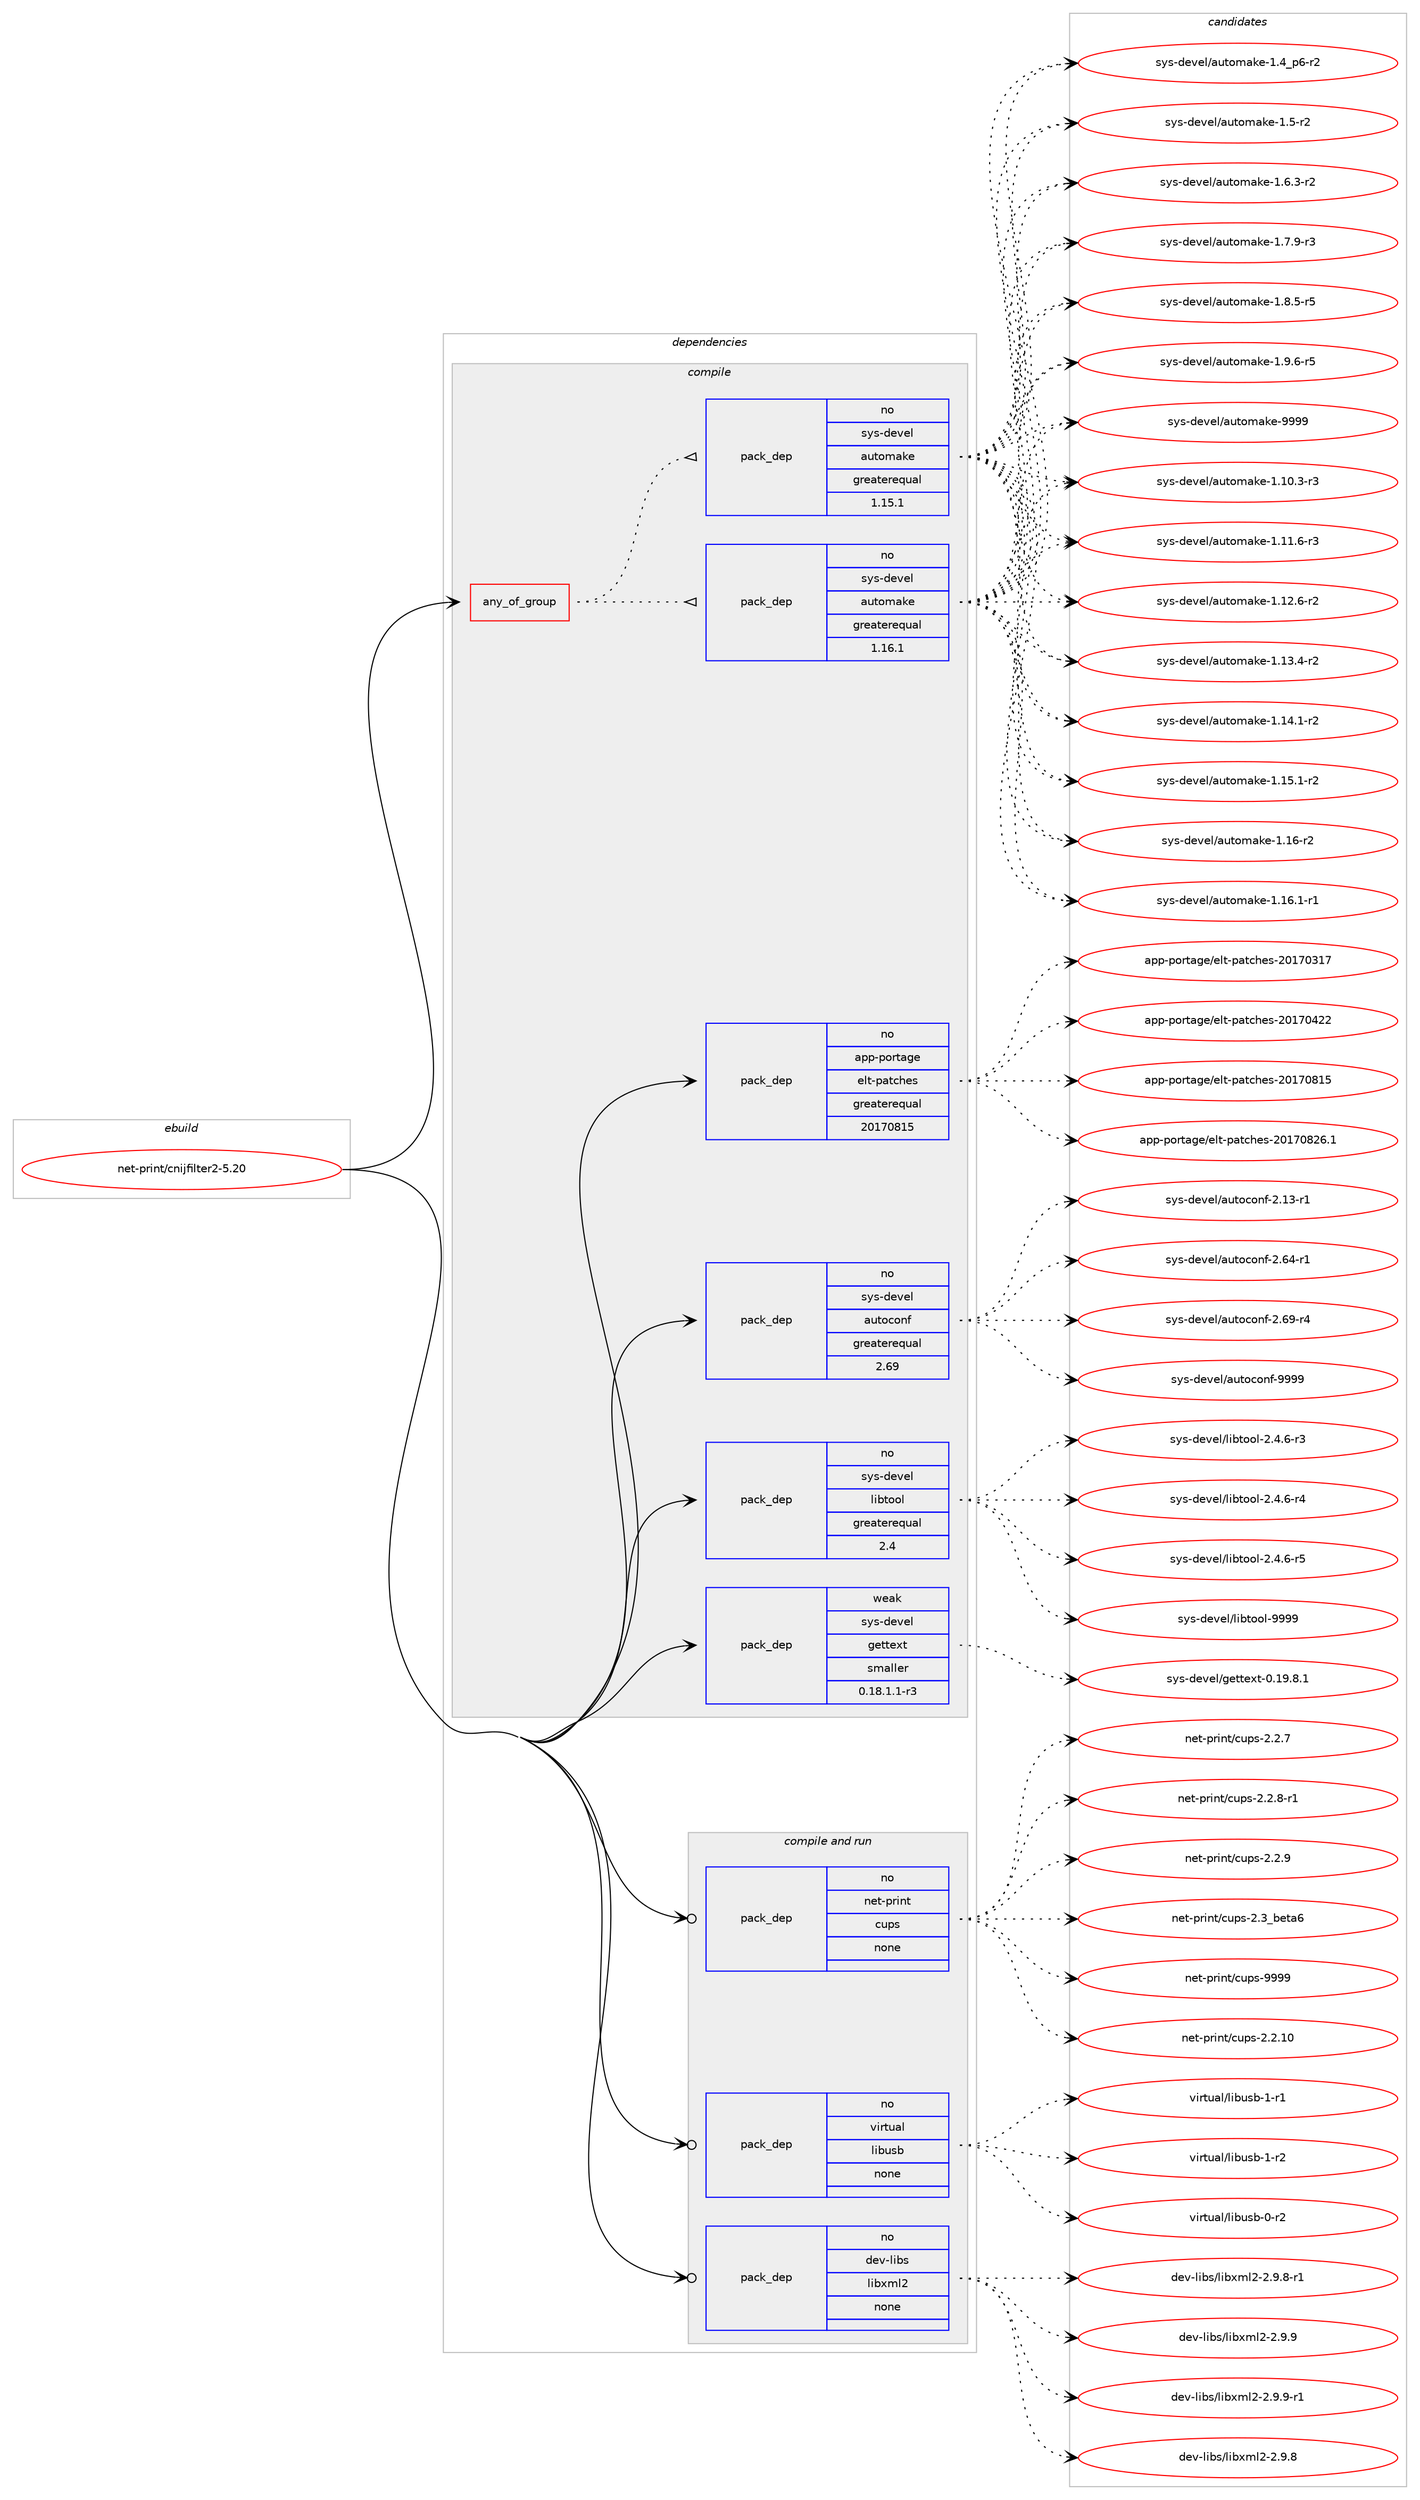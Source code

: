 digraph prolog {

# *************
# Graph options
# *************

newrank=true;
concentrate=true;
compound=true;
graph [rankdir=LR,fontname=Helvetica,fontsize=10,ranksep=1.5];#, ranksep=2.5, nodesep=0.2];
edge  [arrowhead=vee];
node  [fontname=Helvetica,fontsize=10];

# **********
# The ebuild
# **********

subgraph cluster_leftcol {
color=gray;
rank=same;
label=<<i>ebuild</i>>;
id [label="net-print/cnijfilter2-5.20", color=red, width=4, href="../net-print/cnijfilter2-5.20.svg"];
}

# ****************
# The dependencies
# ****************

subgraph cluster_midcol {
color=gray;
label=<<i>dependencies</i>>;
subgraph cluster_compile {
fillcolor="#eeeeee";
style=filled;
label=<<i>compile</i>>;
subgraph any26569 {
dependency1676529 [label=<<TABLE BORDER="0" CELLBORDER="1" CELLSPACING="0" CELLPADDING="4"><TR><TD CELLPADDING="10">any_of_group</TD></TR></TABLE>>, shape=none, color=red];subgraph pack1198929 {
dependency1676530 [label=<<TABLE BORDER="0" CELLBORDER="1" CELLSPACING="0" CELLPADDING="4" WIDTH="220"><TR><TD ROWSPAN="6" CELLPADDING="30">pack_dep</TD></TR><TR><TD WIDTH="110">no</TD></TR><TR><TD>sys-devel</TD></TR><TR><TD>automake</TD></TR><TR><TD>greaterequal</TD></TR><TR><TD>1.16.1</TD></TR></TABLE>>, shape=none, color=blue];
}
dependency1676529:e -> dependency1676530:w [weight=20,style="dotted",arrowhead="oinv"];
subgraph pack1198930 {
dependency1676531 [label=<<TABLE BORDER="0" CELLBORDER="1" CELLSPACING="0" CELLPADDING="4" WIDTH="220"><TR><TD ROWSPAN="6" CELLPADDING="30">pack_dep</TD></TR><TR><TD WIDTH="110">no</TD></TR><TR><TD>sys-devel</TD></TR><TR><TD>automake</TD></TR><TR><TD>greaterequal</TD></TR><TR><TD>1.15.1</TD></TR></TABLE>>, shape=none, color=blue];
}
dependency1676529:e -> dependency1676531:w [weight=20,style="dotted",arrowhead="oinv"];
}
id:e -> dependency1676529:w [weight=20,style="solid",arrowhead="vee"];
subgraph pack1198931 {
dependency1676532 [label=<<TABLE BORDER="0" CELLBORDER="1" CELLSPACING="0" CELLPADDING="4" WIDTH="220"><TR><TD ROWSPAN="6" CELLPADDING="30">pack_dep</TD></TR><TR><TD WIDTH="110">no</TD></TR><TR><TD>app-portage</TD></TR><TR><TD>elt-patches</TD></TR><TR><TD>greaterequal</TD></TR><TR><TD>20170815</TD></TR></TABLE>>, shape=none, color=blue];
}
id:e -> dependency1676532:w [weight=20,style="solid",arrowhead="vee"];
subgraph pack1198932 {
dependency1676533 [label=<<TABLE BORDER="0" CELLBORDER="1" CELLSPACING="0" CELLPADDING="4" WIDTH="220"><TR><TD ROWSPAN="6" CELLPADDING="30">pack_dep</TD></TR><TR><TD WIDTH="110">no</TD></TR><TR><TD>sys-devel</TD></TR><TR><TD>autoconf</TD></TR><TR><TD>greaterequal</TD></TR><TR><TD>2.69</TD></TR></TABLE>>, shape=none, color=blue];
}
id:e -> dependency1676533:w [weight=20,style="solid",arrowhead="vee"];
subgraph pack1198933 {
dependency1676534 [label=<<TABLE BORDER="0" CELLBORDER="1" CELLSPACING="0" CELLPADDING="4" WIDTH="220"><TR><TD ROWSPAN="6" CELLPADDING="30">pack_dep</TD></TR><TR><TD WIDTH="110">no</TD></TR><TR><TD>sys-devel</TD></TR><TR><TD>libtool</TD></TR><TR><TD>greaterequal</TD></TR><TR><TD>2.4</TD></TR></TABLE>>, shape=none, color=blue];
}
id:e -> dependency1676534:w [weight=20,style="solid",arrowhead="vee"];
subgraph pack1198934 {
dependency1676535 [label=<<TABLE BORDER="0" CELLBORDER="1" CELLSPACING="0" CELLPADDING="4" WIDTH="220"><TR><TD ROWSPAN="6" CELLPADDING="30">pack_dep</TD></TR><TR><TD WIDTH="110">weak</TD></TR><TR><TD>sys-devel</TD></TR><TR><TD>gettext</TD></TR><TR><TD>smaller</TD></TR><TR><TD>0.18.1.1-r3</TD></TR></TABLE>>, shape=none, color=blue];
}
id:e -> dependency1676535:w [weight=20,style="solid",arrowhead="vee"];
}
subgraph cluster_compileandrun {
fillcolor="#eeeeee";
style=filled;
label=<<i>compile and run</i>>;
subgraph pack1198935 {
dependency1676536 [label=<<TABLE BORDER="0" CELLBORDER="1" CELLSPACING="0" CELLPADDING="4" WIDTH="220"><TR><TD ROWSPAN="6" CELLPADDING="30">pack_dep</TD></TR><TR><TD WIDTH="110">no</TD></TR><TR><TD>dev-libs</TD></TR><TR><TD>libxml2</TD></TR><TR><TD>none</TD></TR><TR><TD></TD></TR></TABLE>>, shape=none, color=blue];
}
id:e -> dependency1676536:w [weight=20,style="solid",arrowhead="odotvee"];
subgraph pack1198936 {
dependency1676537 [label=<<TABLE BORDER="0" CELLBORDER="1" CELLSPACING="0" CELLPADDING="4" WIDTH="220"><TR><TD ROWSPAN="6" CELLPADDING="30">pack_dep</TD></TR><TR><TD WIDTH="110">no</TD></TR><TR><TD>net-print</TD></TR><TR><TD>cups</TD></TR><TR><TD>none</TD></TR><TR><TD></TD></TR></TABLE>>, shape=none, color=blue];
}
id:e -> dependency1676537:w [weight=20,style="solid",arrowhead="odotvee"];
subgraph pack1198937 {
dependency1676538 [label=<<TABLE BORDER="0" CELLBORDER="1" CELLSPACING="0" CELLPADDING="4" WIDTH="220"><TR><TD ROWSPAN="6" CELLPADDING="30">pack_dep</TD></TR><TR><TD WIDTH="110">no</TD></TR><TR><TD>virtual</TD></TR><TR><TD>libusb</TD></TR><TR><TD>none</TD></TR><TR><TD></TD></TR></TABLE>>, shape=none, color=blue];
}
id:e -> dependency1676538:w [weight=20,style="solid",arrowhead="odotvee"];
}
subgraph cluster_run {
fillcolor="#eeeeee";
style=filled;
label=<<i>run</i>>;
}
}

# **************
# The candidates
# **************

subgraph cluster_choices {
rank=same;
color=gray;
label=<<i>candidates</i>>;

subgraph choice1198929 {
color=black;
nodesep=1;
choice11512111545100101118101108479711711611110997107101454946494846514511451 [label="sys-devel/automake-1.10.3-r3", color=red, width=4,href="../sys-devel/automake-1.10.3-r3.svg"];
choice11512111545100101118101108479711711611110997107101454946494946544511451 [label="sys-devel/automake-1.11.6-r3", color=red, width=4,href="../sys-devel/automake-1.11.6-r3.svg"];
choice11512111545100101118101108479711711611110997107101454946495046544511450 [label="sys-devel/automake-1.12.6-r2", color=red, width=4,href="../sys-devel/automake-1.12.6-r2.svg"];
choice11512111545100101118101108479711711611110997107101454946495146524511450 [label="sys-devel/automake-1.13.4-r2", color=red, width=4,href="../sys-devel/automake-1.13.4-r2.svg"];
choice11512111545100101118101108479711711611110997107101454946495246494511450 [label="sys-devel/automake-1.14.1-r2", color=red, width=4,href="../sys-devel/automake-1.14.1-r2.svg"];
choice11512111545100101118101108479711711611110997107101454946495346494511450 [label="sys-devel/automake-1.15.1-r2", color=red, width=4,href="../sys-devel/automake-1.15.1-r2.svg"];
choice1151211154510010111810110847971171161111099710710145494649544511450 [label="sys-devel/automake-1.16-r2", color=red, width=4,href="../sys-devel/automake-1.16-r2.svg"];
choice11512111545100101118101108479711711611110997107101454946495446494511449 [label="sys-devel/automake-1.16.1-r1", color=red, width=4,href="../sys-devel/automake-1.16.1-r1.svg"];
choice115121115451001011181011084797117116111109971071014549465295112544511450 [label="sys-devel/automake-1.4_p6-r2", color=red, width=4,href="../sys-devel/automake-1.4_p6-r2.svg"];
choice11512111545100101118101108479711711611110997107101454946534511450 [label="sys-devel/automake-1.5-r2", color=red, width=4,href="../sys-devel/automake-1.5-r2.svg"];
choice115121115451001011181011084797117116111109971071014549465446514511450 [label="sys-devel/automake-1.6.3-r2", color=red, width=4,href="../sys-devel/automake-1.6.3-r2.svg"];
choice115121115451001011181011084797117116111109971071014549465546574511451 [label="sys-devel/automake-1.7.9-r3", color=red, width=4,href="../sys-devel/automake-1.7.9-r3.svg"];
choice115121115451001011181011084797117116111109971071014549465646534511453 [label="sys-devel/automake-1.8.5-r5", color=red, width=4,href="../sys-devel/automake-1.8.5-r5.svg"];
choice115121115451001011181011084797117116111109971071014549465746544511453 [label="sys-devel/automake-1.9.6-r5", color=red, width=4,href="../sys-devel/automake-1.9.6-r5.svg"];
choice115121115451001011181011084797117116111109971071014557575757 [label="sys-devel/automake-9999", color=red, width=4,href="../sys-devel/automake-9999.svg"];
dependency1676530:e -> choice11512111545100101118101108479711711611110997107101454946494846514511451:w [style=dotted,weight="100"];
dependency1676530:e -> choice11512111545100101118101108479711711611110997107101454946494946544511451:w [style=dotted,weight="100"];
dependency1676530:e -> choice11512111545100101118101108479711711611110997107101454946495046544511450:w [style=dotted,weight="100"];
dependency1676530:e -> choice11512111545100101118101108479711711611110997107101454946495146524511450:w [style=dotted,weight="100"];
dependency1676530:e -> choice11512111545100101118101108479711711611110997107101454946495246494511450:w [style=dotted,weight="100"];
dependency1676530:e -> choice11512111545100101118101108479711711611110997107101454946495346494511450:w [style=dotted,weight="100"];
dependency1676530:e -> choice1151211154510010111810110847971171161111099710710145494649544511450:w [style=dotted,weight="100"];
dependency1676530:e -> choice11512111545100101118101108479711711611110997107101454946495446494511449:w [style=dotted,weight="100"];
dependency1676530:e -> choice115121115451001011181011084797117116111109971071014549465295112544511450:w [style=dotted,weight="100"];
dependency1676530:e -> choice11512111545100101118101108479711711611110997107101454946534511450:w [style=dotted,weight="100"];
dependency1676530:e -> choice115121115451001011181011084797117116111109971071014549465446514511450:w [style=dotted,weight="100"];
dependency1676530:e -> choice115121115451001011181011084797117116111109971071014549465546574511451:w [style=dotted,weight="100"];
dependency1676530:e -> choice115121115451001011181011084797117116111109971071014549465646534511453:w [style=dotted,weight="100"];
dependency1676530:e -> choice115121115451001011181011084797117116111109971071014549465746544511453:w [style=dotted,weight="100"];
dependency1676530:e -> choice115121115451001011181011084797117116111109971071014557575757:w [style=dotted,weight="100"];
}
subgraph choice1198930 {
color=black;
nodesep=1;
choice11512111545100101118101108479711711611110997107101454946494846514511451 [label="sys-devel/automake-1.10.3-r3", color=red, width=4,href="../sys-devel/automake-1.10.3-r3.svg"];
choice11512111545100101118101108479711711611110997107101454946494946544511451 [label="sys-devel/automake-1.11.6-r3", color=red, width=4,href="../sys-devel/automake-1.11.6-r3.svg"];
choice11512111545100101118101108479711711611110997107101454946495046544511450 [label="sys-devel/automake-1.12.6-r2", color=red, width=4,href="../sys-devel/automake-1.12.6-r2.svg"];
choice11512111545100101118101108479711711611110997107101454946495146524511450 [label="sys-devel/automake-1.13.4-r2", color=red, width=4,href="../sys-devel/automake-1.13.4-r2.svg"];
choice11512111545100101118101108479711711611110997107101454946495246494511450 [label="sys-devel/automake-1.14.1-r2", color=red, width=4,href="../sys-devel/automake-1.14.1-r2.svg"];
choice11512111545100101118101108479711711611110997107101454946495346494511450 [label="sys-devel/automake-1.15.1-r2", color=red, width=4,href="../sys-devel/automake-1.15.1-r2.svg"];
choice1151211154510010111810110847971171161111099710710145494649544511450 [label="sys-devel/automake-1.16-r2", color=red, width=4,href="../sys-devel/automake-1.16-r2.svg"];
choice11512111545100101118101108479711711611110997107101454946495446494511449 [label="sys-devel/automake-1.16.1-r1", color=red, width=4,href="../sys-devel/automake-1.16.1-r1.svg"];
choice115121115451001011181011084797117116111109971071014549465295112544511450 [label="sys-devel/automake-1.4_p6-r2", color=red, width=4,href="../sys-devel/automake-1.4_p6-r2.svg"];
choice11512111545100101118101108479711711611110997107101454946534511450 [label="sys-devel/automake-1.5-r2", color=red, width=4,href="../sys-devel/automake-1.5-r2.svg"];
choice115121115451001011181011084797117116111109971071014549465446514511450 [label="sys-devel/automake-1.6.3-r2", color=red, width=4,href="../sys-devel/automake-1.6.3-r2.svg"];
choice115121115451001011181011084797117116111109971071014549465546574511451 [label="sys-devel/automake-1.7.9-r3", color=red, width=4,href="../sys-devel/automake-1.7.9-r3.svg"];
choice115121115451001011181011084797117116111109971071014549465646534511453 [label="sys-devel/automake-1.8.5-r5", color=red, width=4,href="../sys-devel/automake-1.8.5-r5.svg"];
choice115121115451001011181011084797117116111109971071014549465746544511453 [label="sys-devel/automake-1.9.6-r5", color=red, width=4,href="../sys-devel/automake-1.9.6-r5.svg"];
choice115121115451001011181011084797117116111109971071014557575757 [label="sys-devel/automake-9999", color=red, width=4,href="../sys-devel/automake-9999.svg"];
dependency1676531:e -> choice11512111545100101118101108479711711611110997107101454946494846514511451:w [style=dotted,weight="100"];
dependency1676531:e -> choice11512111545100101118101108479711711611110997107101454946494946544511451:w [style=dotted,weight="100"];
dependency1676531:e -> choice11512111545100101118101108479711711611110997107101454946495046544511450:w [style=dotted,weight="100"];
dependency1676531:e -> choice11512111545100101118101108479711711611110997107101454946495146524511450:w [style=dotted,weight="100"];
dependency1676531:e -> choice11512111545100101118101108479711711611110997107101454946495246494511450:w [style=dotted,weight="100"];
dependency1676531:e -> choice11512111545100101118101108479711711611110997107101454946495346494511450:w [style=dotted,weight="100"];
dependency1676531:e -> choice1151211154510010111810110847971171161111099710710145494649544511450:w [style=dotted,weight="100"];
dependency1676531:e -> choice11512111545100101118101108479711711611110997107101454946495446494511449:w [style=dotted,weight="100"];
dependency1676531:e -> choice115121115451001011181011084797117116111109971071014549465295112544511450:w [style=dotted,weight="100"];
dependency1676531:e -> choice11512111545100101118101108479711711611110997107101454946534511450:w [style=dotted,weight="100"];
dependency1676531:e -> choice115121115451001011181011084797117116111109971071014549465446514511450:w [style=dotted,weight="100"];
dependency1676531:e -> choice115121115451001011181011084797117116111109971071014549465546574511451:w [style=dotted,weight="100"];
dependency1676531:e -> choice115121115451001011181011084797117116111109971071014549465646534511453:w [style=dotted,weight="100"];
dependency1676531:e -> choice115121115451001011181011084797117116111109971071014549465746544511453:w [style=dotted,weight="100"];
dependency1676531:e -> choice115121115451001011181011084797117116111109971071014557575757:w [style=dotted,weight="100"];
}
subgraph choice1198931 {
color=black;
nodesep=1;
choice97112112451121111141169710310147101108116451129711699104101115455048495548514955 [label="app-portage/elt-patches-20170317", color=red, width=4,href="../app-portage/elt-patches-20170317.svg"];
choice97112112451121111141169710310147101108116451129711699104101115455048495548525050 [label="app-portage/elt-patches-20170422", color=red, width=4,href="../app-portage/elt-patches-20170422.svg"];
choice97112112451121111141169710310147101108116451129711699104101115455048495548564953 [label="app-portage/elt-patches-20170815", color=red, width=4,href="../app-portage/elt-patches-20170815.svg"];
choice971121124511211111411697103101471011081164511297116991041011154550484955485650544649 [label="app-portage/elt-patches-20170826.1", color=red, width=4,href="../app-portage/elt-patches-20170826.1.svg"];
dependency1676532:e -> choice97112112451121111141169710310147101108116451129711699104101115455048495548514955:w [style=dotted,weight="100"];
dependency1676532:e -> choice97112112451121111141169710310147101108116451129711699104101115455048495548525050:w [style=dotted,weight="100"];
dependency1676532:e -> choice97112112451121111141169710310147101108116451129711699104101115455048495548564953:w [style=dotted,weight="100"];
dependency1676532:e -> choice971121124511211111411697103101471011081164511297116991041011154550484955485650544649:w [style=dotted,weight="100"];
}
subgraph choice1198932 {
color=black;
nodesep=1;
choice1151211154510010111810110847971171161119911111010245504649514511449 [label="sys-devel/autoconf-2.13-r1", color=red, width=4,href="../sys-devel/autoconf-2.13-r1.svg"];
choice1151211154510010111810110847971171161119911111010245504654524511449 [label="sys-devel/autoconf-2.64-r1", color=red, width=4,href="../sys-devel/autoconf-2.64-r1.svg"];
choice1151211154510010111810110847971171161119911111010245504654574511452 [label="sys-devel/autoconf-2.69-r4", color=red, width=4,href="../sys-devel/autoconf-2.69-r4.svg"];
choice115121115451001011181011084797117116111991111101024557575757 [label="sys-devel/autoconf-9999", color=red, width=4,href="../sys-devel/autoconf-9999.svg"];
dependency1676533:e -> choice1151211154510010111810110847971171161119911111010245504649514511449:w [style=dotted,weight="100"];
dependency1676533:e -> choice1151211154510010111810110847971171161119911111010245504654524511449:w [style=dotted,weight="100"];
dependency1676533:e -> choice1151211154510010111810110847971171161119911111010245504654574511452:w [style=dotted,weight="100"];
dependency1676533:e -> choice115121115451001011181011084797117116111991111101024557575757:w [style=dotted,weight="100"];
}
subgraph choice1198933 {
color=black;
nodesep=1;
choice1151211154510010111810110847108105981161111111084550465246544511451 [label="sys-devel/libtool-2.4.6-r3", color=red, width=4,href="../sys-devel/libtool-2.4.6-r3.svg"];
choice1151211154510010111810110847108105981161111111084550465246544511452 [label="sys-devel/libtool-2.4.6-r4", color=red, width=4,href="../sys-devel/libtool-2.4.6-r4.svg"];
choice1151211154510010111810110847108105981161111111084550465246544511453 [label="sys-devel/libtool-2.4.6-r5", color=red, width=4,href="../sys-devel/libtool-2.4.6-r5.svg"];
choice1151211154510010111810110847108105981161111111084557575757 [label="sys-devel/libtool-9999", color=red, width=4,href="../sys-devel/libtool-9999.svg"];
dependency1676534:e -> choice1151211154510010111810110847108105981161111111084550465246544511451:w [style=dotted,weight="100"];
dependency1676534:e -> choice1151211154510010111810110847108105981161111111084550465246544511452:w [style=dotted,weight="100"];
dependency1676534:e -> choice1151211154510010111810110847108105981161111111084550465246544511453:w [style=dotted,weight="100"];
dependency1676534:e -> choice1151211154510010111810110847108105981161111111084557575757:w [style=dotted,weight="100"];
}
subgraph choice1198934 {
color=black;
nodesep=1;
choice1151211154510010111810110847103101116116101120116454846495746564649 [label="sys-devel/gettext-0.19.8.1", color=red, width=4,href="../sys-devel/gettext-0.19.8.1.svg"];
dependency1676535:e -> choice1151211154510010111810110847103101116116101120116454846495746564649:w [style=dotted,weight="100"];
}
subgraph choice1198935 {
color=black;
nodesep=1;
choice1001011184510810598115471081059812010910850455046574656 [label="dev-libs/libxml2-2.9.8", color=red, width=4,href="../dev-libs/libxml2-2.9.8.svg"];
choice10010111845108105981154710810598120109108504550465746564511449 [label="dev-libs/libxml2-2.9.8-r1", color=red, width=4,href="../dev-libs/libxml2-2.9.8-r1.svg"];
choice1001011184510810598115471081059812010910850455046574657 [label="dev-libs/libxml2-2.9.9", color=red, width=4,href="../dev-libs/libxml2-2.9.9.svg"];
choice10010111845108105981154710810598120109108504550465746574511449 [label="dev-libs/libxml2-2.9.9-r1", color=red, width=4,href="../dev-libs/libxml2-2.9.9-r1.svg"];
dependency1676536:e -> choice1001011184510810598115471081059812010910850455046574656:w [style=dotted,weight="100"];
dependency1676536:e -> choice10010111845108105981154710810598120109108504550465746564511449:w [style=dotted,weight="100"];
dependency1676536:e -> choice1001011184510810598115471081059812010910850455046574657:w [style=dotted,weight="100"];
dependency1676536:e -> choice10010111845108105981154710810598120109108504550465746574511449:w [style=dotted,weight="100"];
}
subgraph choice1198936 {
color=black;
nodesep=1;
choice11010111645112114105110116479911711211545504650464948 [label="net-print/cups-2.2.10", color=red, width=4,href="../net-print/cups-2.2.10.svg"];
choice110101116451121141051101164799117112115455046504655 [label="net-print/cups-2.2.7", color=red, width=4,href="../net-print/cups-2.2.7.svg"];
choice1101011164511211410511011647991171121154550465046564511449 [label="net-print/cups-2.2.8-r1", color=red, width=4,href="../net-print/cups-2.2.8-r1.svg"];
choice110101116451121141051101164799117112115455046504657 [label="net-print/cups-2.2.9", color=red, width=4,href="../net-print/cups-2.2.9.svg"];
choice1101011164511211410511011647991171121154550465195981011169754 [label="net-print/cups-2.3_beta6", color=red, width=4,href="../net-print/cups-2.3_beta6.svg"];
choice1101011164511211410511011647991171121154557575757 [label="net-print/cups-9999", color=red, width=4,href="../net-print/cups-9999.svg"];
dependency1676537:e -> choice11010111645112114105110116479911711211545504650464948:w [style=dotted,weight="100"];
dependency1676537:e -> choice110101116451121141051101164799117112115455046504655:w [style=dotted,weight="100"];
dependency1676537:e -> choice1101011164511211410511011647991171121154550465046564511449:w [style=dotted,weight="100"];
dependency1676537:e -> choice110101116451121141051101164799117112115455046504657:w [style=dotted,weight="100"];
dependency1676537:e -> choice1101011164511211410511011647991171121154550465195981011169754:w [style=dotted,weight="100"];
dependency1676537:e -> choice1101011164511211410511011647991171121154557575757:w [style=dotted,weight="100"];
}
subgraph choice1198937 {
color=black;
nodesep=1;
choice1181051141161179710847108105981171159845484511450 [label="virtual/libusb-0-r2", color=red, width=4,href="../virtual/libusb-0-r2.svg"];
choice1181051141161179710847108105981171159845494511449 [label="virtual/libusb-1-r1", color=red, width=4,href="../virtual/libusb-1-r1.svg"];
choice1181051141161179710847108105981171159845494511450 [label="virtual/libusb-1-r2", color=red, width=4,href="../virtual/libusb-1-r2.svg"];
dependency1676538:e -> choice1181051141161179710847108105981171159845484511450:w [style=dotted,weight="100"];
dependency1676538:e -> choice1181051141161179710847108105981171159845494511449:w [style=dotted,weight="100"];
dependency1676538:e -> choice1181051141161179710847108105981171159845494511450:w [style=dotted,weight="100"];
}
}

}

